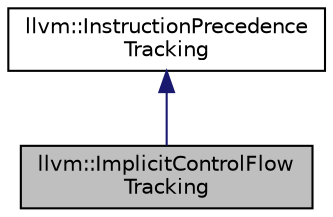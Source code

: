 digraph "llvm::ImplicitControlFlowTracking"
{
 // LATEX_PDF_SIZE
  bgcolor="transparent";
  edge [fontname="Helvetica",fontsize="10",labelfontname="Helvetica",labelfontsize="10"];
  node [fontname="Helvetica",fontsize="10",shape="box"];
  Node1 [label="llvm::ImplicitControlFlow\lTracking",height=0.2,width=0.4,color="black", fillcolor="grey75", style="filled", fontcolor="black",tooltip="This class allows to keep track on instructions with implicit control flow."];
  Node2 -> Node1 [dir="back",color="midnightblue",fontsize="10",style="solid",fontname="Helvetica"];
  Node2 [label="llvm::InstructionPrecedence\lTracking",height=0.2,width=0.4,color="black",URL="$classllvm_1_1InstructionPrecedenceTracking.html",tooltip=" "];
}
